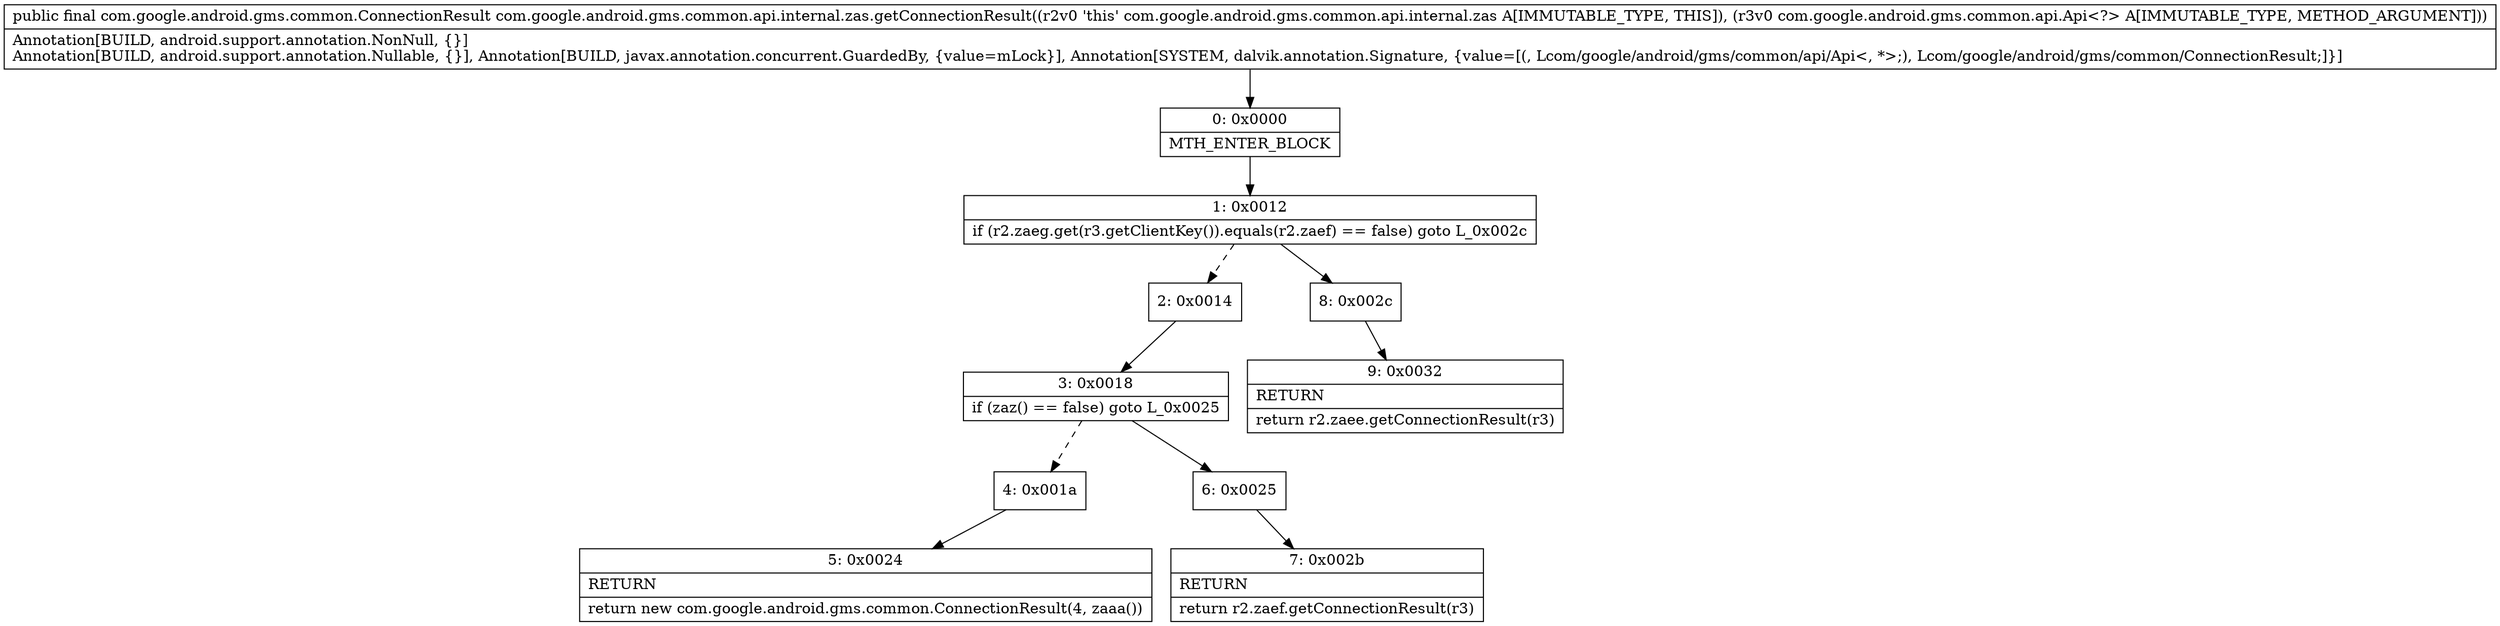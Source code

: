 digraph "CFG forcom.google.android.gms.common.api.internal.zas.getConnectionResult(Lcom\/google\/android\/gms\/common\/api\/Api;)Lcom\/google\/android\/gms\/common\/ConnectionResult;" {
Node_0 [shape=record,label="{0\:\ 0x0000|MTH_ENTER_BLOCK\l}"];
Node_1 [shape=record,label="{1\:\ 0x0012|if (r2.zaeg.get(r3.getClientKey()).equals(r2.zaef) == false) goto L_0x002c\l}"];
Node_2 [shape=record,label="{2\:\ 0x0014}"];
Node_3 [shape=record,label="{3\:\ 0x0018|if (zaz() == false) goto L_0x0025\l}"];
Node_4 [shape=record,label="{4\:\ 0x001a}"];
Node_5 [shape=record,label="{5\:\ 0x0024|RETURN\l|return new com.google.android.gms.common.ConnectionResult(4, zaaa())\l}"];
Node_6 [shape=record,label="{6\:\ 0x0025}"];
Node_7 [shape=record,label="{7\:\ 0x002b|RETURN\l|return r2.zaef.getConnectionResult(r3)\l}"];
Node_8 [shape=record,label="{8\:\ 0x002c}"];
Node_9 [shape=record,label="{9\:\ 0x0032|RETURN\l|return r2.zaee.getConnectionResult(r3)\l}"];
MethodNode[shape=record,label="{public final com.google.android.gms.common.ConnectionResult com.google.android.gms.common.api.internal.zas.getConnectionResult((r2v0 'this' com.google.android.gms.common.api.internal.zas A[IMMUTABLE_TYPE, THIS]), (r3v0 com.google.android.gms.common.api.Api\<?\> A[IMMUTABLE_TYPE, METHOD_ARGUMENT]))  | Annotation[BUILD, android.support.annotation.NonNull, \{\}]\lAnnotation[BUILD, android.support.annotation.Nullable, \{\}], Annotation[BUILD, javax.annotation.concurrent.GuardedBy, \{value=mLock\}], Annotation[SYSTEM, dalvik.annotation.Signature, \{value=[(, Lcom\/google\/android\/gms\/common\/api\/Api\<, *\>;), Lcom\/google\/android\/gms\/common\/ConnectionResult;]\}]\l}"];
MethodNode -> Node_0;
Node_0 -> Node_1;
Node_1 -> Node_2[style=dashed];
Node_1 -> Node_8;
Node_2 -> Node_3;
Node_3 -> Node_4[style=dashed];
Node_3 -> Node_6;
Node_4 -> Node_5;
Node_6 -> Node_7;
Node_8 -> Node_9;
}

